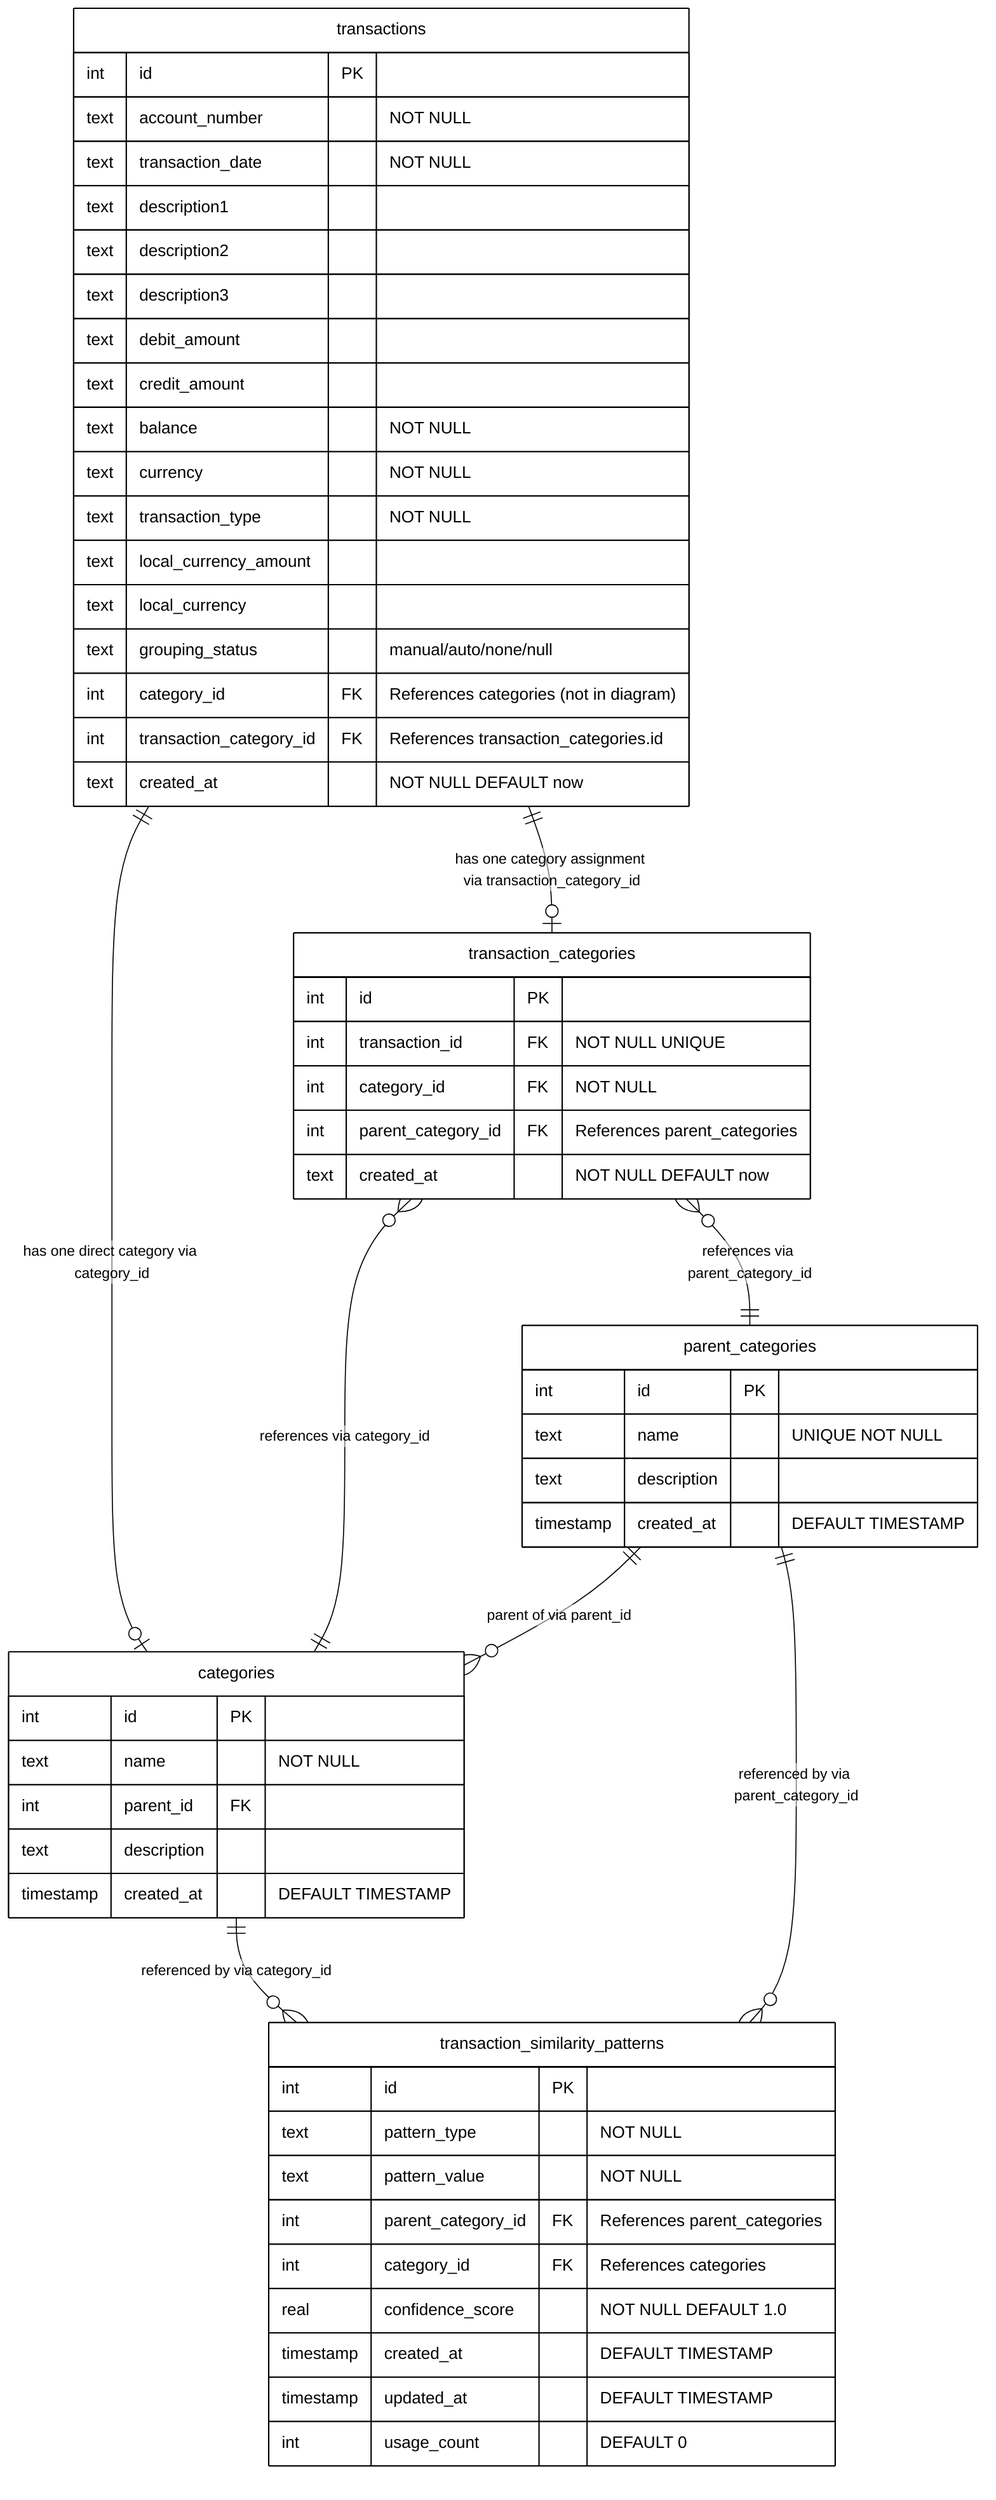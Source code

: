 %%{
  init: {
    'theme': 'base',
    'themeVariables': {
      'primaryColor': '#ffffff',
      'primaryTextColor': '#000000',
      'primaryBorderColor': '#000000',
      'lineColor': '#000000',
      'secondaryColor': '#f5f5f5',
      'tertiaryColor': '#ffffff'
    },
    'er': {
      'diagramPadding': 20
    }
  }
}%%
%% Generate PNG with: mmdc -i er-diagram.mmd -o er-diagram.png -b white -w 2000 -H 2000
erDiagram
    transactions {
        int id PK
        text account_number "NOT NULL"
        text transaction_date "NOT NULL"
        text description1
        text description2
        text description3
        text debit_amount
        text credit_amount
        text balance "NOT NULL"
        text currency "NOT NULL"
        text transaction_type "NOT NULL"
        text local_currency_amount
        text local_currency
        text grouping_status "manual/auto/none/null"
        int category_id FK "References categories (not in diagram)"
        int transaction_category_id FK "References transaction_categories.id"
        text created_at "NOT NULL DEFAULT now"
    }
    
    parent_categories {
        int id PK
        text name "UNIQUE NOT NULL"
        text description
        timestamp created_at "DEFAULT TIMESTAMP"
    }
    
    categories {
        int id PK
        text name "NOT NULL"
        int parent_id FK
        text description
        timestamp created_at "DEFAULT TIMESTAMP"
    }
    
    transaction_categories {
        int id PK
        int transaction_id FK "NOT NULL UNIQUE"
        int category_id FK "NOT NULL"
        int parent_category_id FK "References parent_categories"
        text created_at "NOT NULL DEFAULT now"
    }
    
    transaction_similarity_patterns {
        int id PK
        text pattern_type "NOT NULL"
        text pattern_value "NOT NULL"
        int parent_category_id FK "References parent_categories"
        int category_id FK "References categories"
        real confidence_score "NOT NULL DEFAULT 1.0"
        timestamp created_at "DEFAULT TIMESTAMP"
        timestamp updated_at "DEFAULT TIMESTAMP"
        int usage_count "DEFAULT 0"
    }
    
    transactions ||--o| transaction_categories : "has one category assignment via transaction_category_id"
    transactions ||--o| categories : "has one direct category via category_id"
    transaction_categories }o--|| categories : "references via category_id"
    transaction_categories }o--|| parent_categories : "references via parent_category_id"
    parent_categories ||--o{ categories : "parent of via parent_id"
    categories ||--o{ transaction_similarity_patterns : "referenced by via category_id"
    parent_categories ||--o{ transaction_similarity_patterns : "referenced by via parent_category_id"